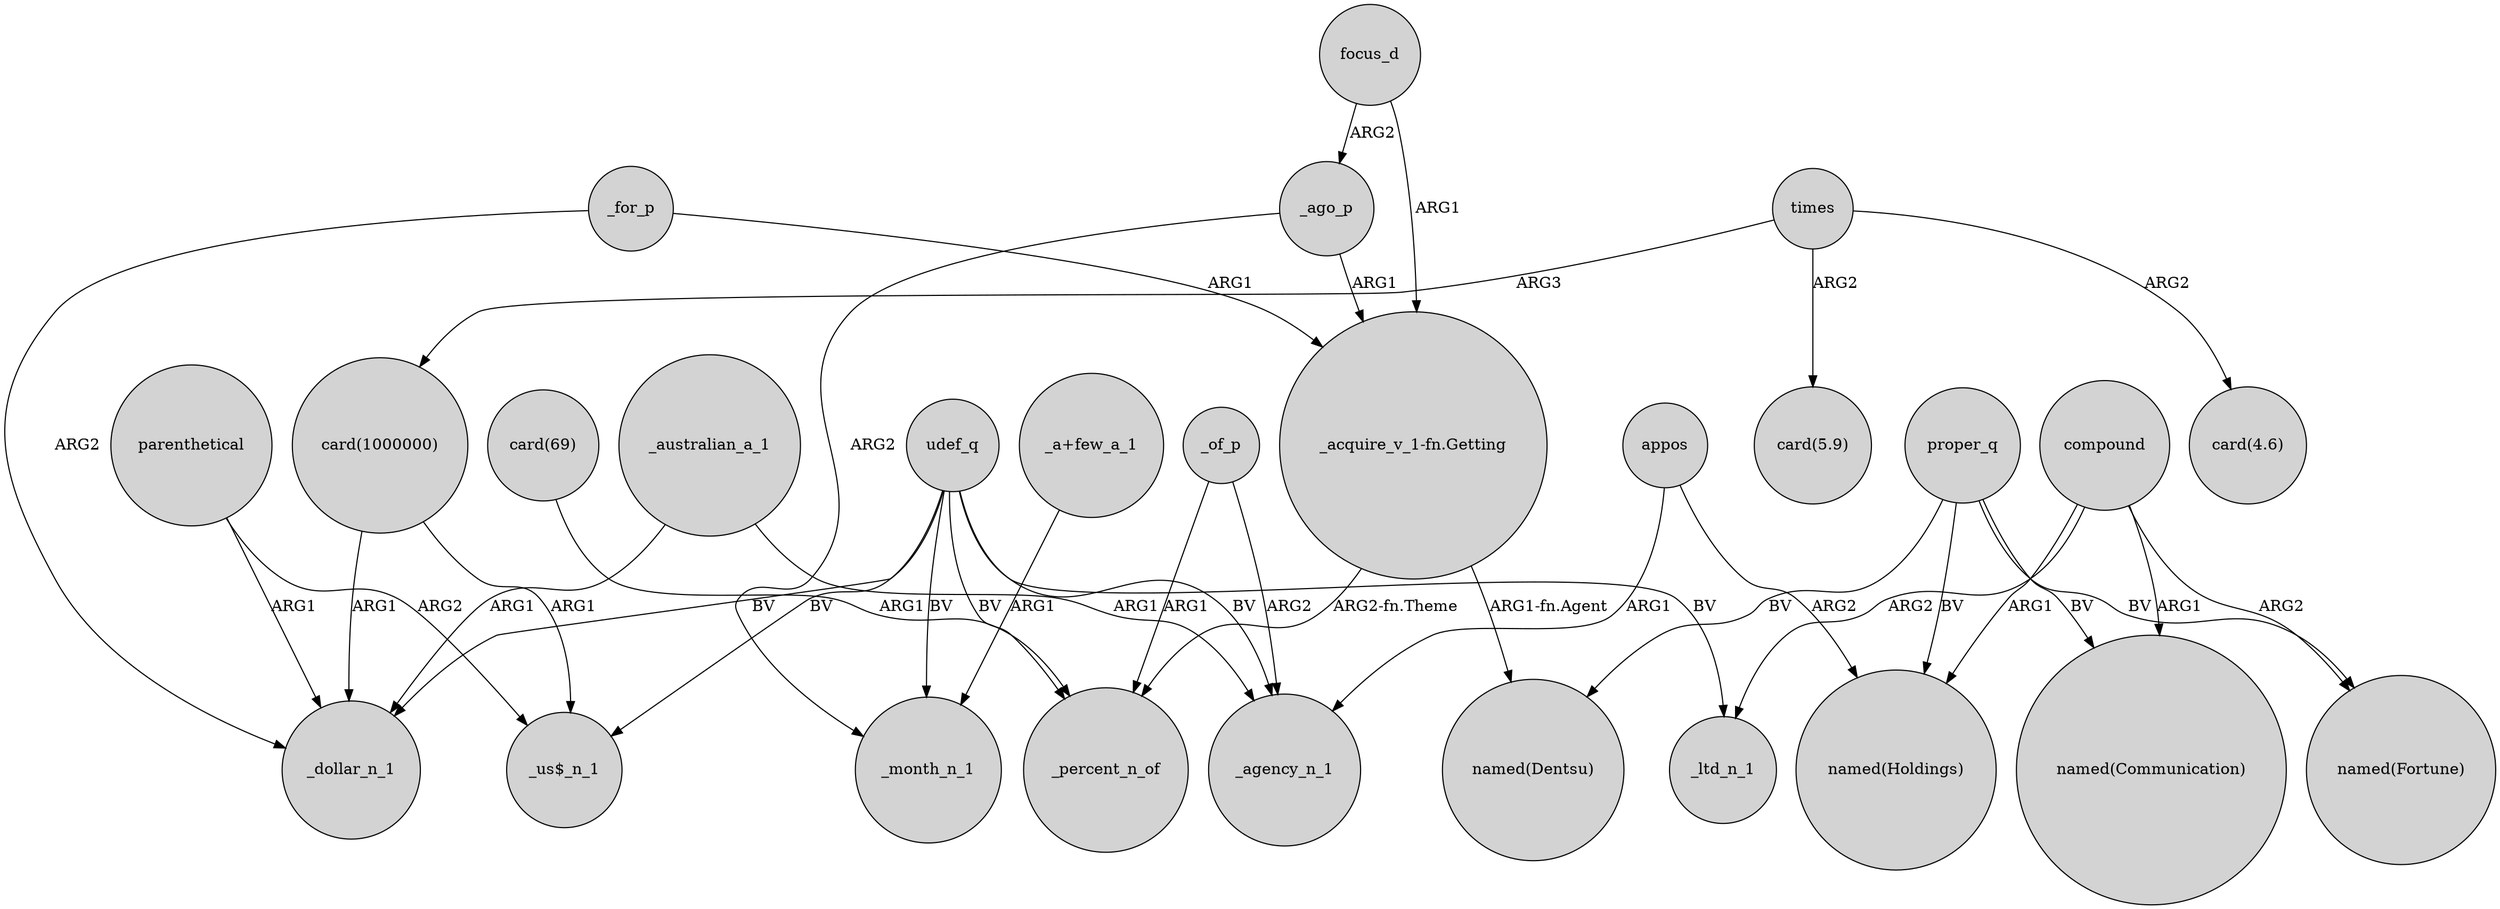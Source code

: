 digraph {
	node [shape=circle style=filled]
	parenthetical -> _dollar_n_1 [label=ARG1]
	"card(1000000)" -> _dollar_n_1 [label=ARG1]
	"_acquire_v_1-fn.Getting" -> _percent_n_of [label="ARG2-fn.Theme"]
	proper_q -> "named(Holdings)" [label=BV]
	_for_p -> _dollar_n_1 [label=ARG2]
	compound -> "named(Communication)" [label=ARG1]
	udef_q -> "_us$_n_1" [label=BV]
	proper_q -> "named(Fortune)" [label=BV]
	times -> "card(4.6)" [label=ARG2]
	proper_q -> "named(Communication)" [label=BV]
	_australian_a_1 -> _dollar_n_1 [label=ARG1]
	udef_q -> _month_n_1 [label=BV]
	_ago_p -> "_acquire_v_1-fn.Getting" [label=ARG1]
	focus_d -> "_acquire_v_1-fn.Getting" [label=ARG1]
	_of_p -> _percent_n_of [label=ARG1]
	_for_p -> "_acquire_v_1-fn.Getting" [label=ARG1]
	appos -> "named(Holdings)" [label=ARG2]
	"_a+few_a_1" -> _month_n_1 [label=ARG1]
	_australian_a_1 -> _agency_n_1 [label=ARG1]
	times -> "card(1000000)" [label=ARG3]
	_of_p -> _agency_n_1 [label=ARG2]
	"_acquire_v_1-fn.Getting" -> "named(Dentsu)" [label="ARG1-fn.Agent"]
	parenthetical -> "_us$_n_1" [label=ARG2]
	udef_q -> _agency_n_1 [label=BV]
	compound -> _ltd_n_1 [label=ARG2]
	focus_d -> _ago_p [label=ARG2]
	compound -> "named(Fortune)" [label=ARG2]
	appos -> _agency_n_1 [label=ARG1]
	udef_q -> _percent_n_of [label=BV]
	times -> "card(5.9)" [label=ARG2]
	proper_q -> "named(Dentsu)" [label=BV]
	_ago_p -> _month_n_1 [label=ARG2]
	udef_q -> _ltd_n_1 [label=BV]
	"card(1000000)" -> "_us$_n_1" [label=ARG1]
	"card(69)" -> _percent_n_of [label=ARG1]
	udef_q -> _dollar_n_1 [label=BV]
	compound -> "named(Holdings)" [label=ARG1]
}
